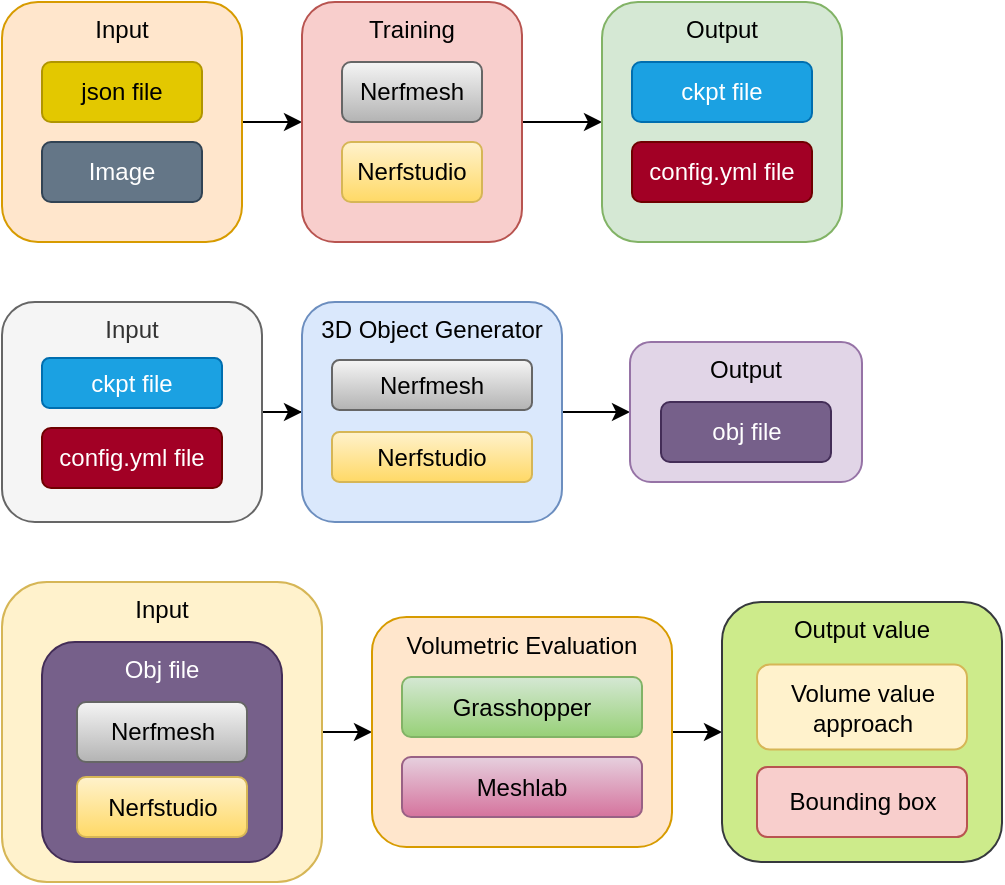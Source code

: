 <mxfile version="20.8.3" type="github">
  <diagram id="d91lYLYnUfRvecvY5fYK" name="Halaman-1">
    <mxGraphModel dx="1373" dy="716" grid="1" gridSize="10" guides="1" tooltips="1" connect="1" arrows="1" fold="1" page="1" pageScale="1" pageWidth="827" pageHeight="1169" math="0" shadow="0">
      <root>
        <mxCell id="0" />
        <mxCell id="1" parent="0" />
        <mxCell id="gMMENVyPk0METZYD5mTd-26" style="edgeStyle=orthogonalEdgeStyle;rounded=0;orthogonalLoop=1;jettySize=auto;html=1;exitX=1;exitY=0.5;exitDx=0;exitDy=0;entryX=0;entryY=0.5;entryDx=0;entryDy=0;" edge="1" parent="1" source="gMMENVyPk0METZYD5mTd-1" target="gMMENVyPk0METZYD5mTd-4">
          <mxGeometry relative="1" as="geometry" />
        </mxCell>
        <mxCell id="gMMENVyPk0METZYD5mTd-1" value="Input" style="rounded=1;whiteSpace=wrap;html=1;verticalAlign=top;fillColor=#ffe6cc;strokeColor=#d79b00;" vertex="1" parent="1">
          <mxGeometry x="20" y="50" width="120" height="120" as="geometry" />
        </mxCell>
        <mxCell id="gMMENVyPk0METZYD5mTd-2" value="Image" style="rounded=1;whiteSpace=wrap;html=1;fillColor=#647687;fontColor=#ffffff;strokeColor=#314354;" vertex="1" parent="1">
          <mxGeometry x="40" y="120" width="80" height="30" as="geometry" />
        </mxCell>
        <mxCell id="gMMENVyPk0METZYD5mTd-3" value="json file" style="rounded=1;whiteSpace=wrap;html=1;fillColor=#e3c800;fontColor=#000000;strokeColor=#B09500;" vertex="1" parent="1">
          <mxGeometry x="40" y="80" width="80" height="30" as="geometry" />
        </mxCell>
        <mxCell id="gMMENVyPk0METZYD5mTd-25" style="edgeStyle=orthogonalEdgeStyle;rounded=0;orthogonalLoop=1;jettySize=auto;html=1;exitX=1;exitY=0.5;exitDx=0;exitDy=0;entryX=0;entryY=0.5;entryDx=0;entryDy=0;" edge="1" parent="1" source="gMMENVyPk0METZYD5mTd-4" target="gMMENVyPk0METZYD5mTd-6">
          <mxGeometry relative="1" as="geometry" />
        </mxCell>
        <mxCell id="gMMENVyPk0METZYD5mTd-4" value="Training" style="rounded=1;whiteSpace=wrap;html=1;verticalAlign=top;fillColor=#f8cecc;strokeColor=#b85450;" vertex="1" parent="1">
          <mxGeometry x="170" y="50" width="110" height="120" as="geometry" />
        </mxCell>
        <mxCell id="gMMENVyPk0METZYD5mTd-6" value="Output" style="rounded=1;whiteSpace=wrap;html=1;verticalAlign=top;fillColor=#d5e8d4;strokeColor=#82b366;" vertex="1" parent="1">
          <mxGeometry x="320" y="50" width="120" height="120" as="geometry" />
        </mxCell>
        <mxCell id="gMMENVyPk0METZYD5mTd-7" value="ckpt file" style="rounded=1;whiteSpace=wrap;html=1;fillColor=#1ba1e2;fontColor=#ffffff;strokeColor=#006EAF;" vertex="1" parent="1">
          <mxGeometry x="335" y="80" width="90" height="30" as="geometry" />
        </mxCell>
        <mxCell id="gMMENVyPk0METZYD5mTd-8" value="config.yml file" style="rounded=1;whiteSpace=wrap;html=1;fillColor=#a20025;fontColor=#ffffff;strokeColor=#6F0000;" vertex="1" parent="1">
          <mxGeometry x="335" y="120" width="90" height="30" as="geometry" />
        </mxCell>
        <mxCell id="gMMENVyPk0METZYD5mTd-27" style="edgeStyle=orthogonalEdgeStyle;rounded=0;orthogonalLoop=1;jettySize=auto;html=1;exitX=1;exitY=0.5;exitDx=0;exitDy=0;" edge="1" parent="1" source="gMMENVyPk0METZYD5mTd-9" target="gMMENVyPk0METZYD5mTd-12">
          <mxGeometry relative="1" as="geometry" />
        </mxCell>
        <mxCell id="gMMENVyPk0METZYD5mTd-9" value="Input" style="rounded=1;whiteSpace=wrap;html=1;verticalAlign=top;fillColor=#f5f5f5;fontColor=#333333;strokeColor=#666666;" vertex="1" parent="1">
          <mxGeometry x="20" y="200" width="130" height="110" as="geometry" />
        </mxCell>
        <mxCell id="gMMENVyPk0METZYD5mTd-10" value="ckpt file" style="rounded=1;whiteSpace=wrap;html=1;fillColor=#1ba1e2;fontColor=#ffffff;strokeColor=#006EAF;" vertex="1" parent="1">
          <mxGeometry x="40" y="228" width="90" height="25" as="geometry" />
        </mxCell>
        <mxCell id="gMMENVyPk0METZYD5mTd-11" value="config.yml file" style="rounded=1;whiteSpace=wrap;html=1;fillColor=#a20025;fontColor=#ffffff;strokeColor=#6F0000;" vertex="1" parent="1">
          <mxGeometry x="40" y="263" width="90" height="30" as="geometry" />
        </mxCell>
        <mxCell id="gMMENVyPk0METZYD5mTd-30" style="edgeStyle=orthogonalEdgeStyle;rounded=0;orthogonalLoop=1;jettySize=auto;html=1;exitX=1;exitY=0.5;exitDx=0;exitDy=0;" edge="1" parent="1" source="gMMENVyPk0METZYD5mTd-12" target="gMMENVyPk0METZYD5mTd-13">
          <mxGeometry relative="1" as="geometry" />
        </mxCell>
        <mxCell id="gMMENVyPk0METZYD5mTd-12" value="3D Object Generator" style="rounded=1;whiteSpace=wrap;html=1;verticalAlign=top;fillColor=#dae8fc;strokeColor=#6c8ebf;" vertex="1" parent="1">
          <mxGeometry x="170" y="200" width="130" height="110" as="geometry" />
        </mxCell>
        <mxCell id="gMMENVyPk0METZYD5mTd-13" value="Output" style="rounded=1;whiteSpace=wrap;html=1;verticalAlign=top;fillColor=#e1d5e7;strokeColor=#9673a6;" vertex="1" parent="1">
          <mxGeometry x="334" y="220" width="116" height="70" as="geometry" />
        </mxCell>
        <mxCell id="gMMENVyPk0METZYD5mTd-15" value="Nerfmesh" style="rounded=1;whiteSpace=wrap;html=1;fillColor=#f5f5f5;gradientColor=#b3b3b3;strokeColor=#666666;" vertex="1" parent="1">
          <mxGeometry x="190" y="80" width="70" height="30" as="geometry" />
        </mxCell>
        <mxCell id="gMMENVyPk0METZYD5mTd-16" value="Nerfstudio" style="rounded=1;whiteSpace=wrap;html=1;fillColor=#fff2cc;gradientColor=#ffd966;strokeColor=#d6b656;" vertex="1" parent="1">
          <mxGeometry x="190" y="120" width="70" height="30" as="geometry" />
        </mxCell>
        <mxCell id="gMMENVyPk0METZYD5mTd-17" value="obj file" style="rounded=1;whiteSpace=wrap;html=1;fillColor=#76608a;fontColor=#ffffff;strokeColor=#432D57;" vertex="1" parent="1">
          <mxGeometry x="349.5" y="250" width="85" height="30" as="geometry" />
        </mxCell>
        <mxCell id="gMMENVyPk0METZYD5mTd-18" value="Nerfmesh" style="rounded=1;whiteSpace=wrap;html=1;fillColor=#f5f5f5;gradientColor=#b3b3b3;strokeColor=#666666;" vertex="1" parent="1">
          <mxGeometry x="185" y="229" width="100" height="25" as="geometry" />
        </mxCell>
        <mxCell id="gMMENVyPk0METZYD5mTd-36" style="edgeStyle=orthogonalEdgeStyle;rounded=0;orthogonalLoop=1;jettySize=auto;html=1;exitX=1;exitY=0.5;exitDx=0;exitDy=0;" edge="1" parent="1" source="gMMENVyPk0METZYD5mTd-31" target="gMMENVyPk0METZYD5mTd-33">
          <mxGeometry relative="1" as="geometry" />
        </mxCell>
        <mxCell id="gMMENVyPk0METZYD5mTd-31" value="Input" style="rounded=1;whiteSpace=wrap;html=1;verticalAlign=top;fillColor=#fff2cc;strokeColor=#d6b656;" vertex="1" parent="1">
          <mxGeometry x="20" y="340" width="160" height="150" as="geometry" />
        </mxCell>
        <mxCell id="gMMENVyPk0METZYD5mTd-32" value="Obj file" style="rounded=1;whiteSpace=wrap;html=1;verticalAlign=top;fillColor=#76608a;fontColor=#ffffff;strokeColor=#432D57;" vertex="1" parent="1">
          <mxGeometry x="40" y="370" width="120" height="110" as="geometry" />
        </mxCell>
        <mxCell id="gMMENVyPk0METZYD5mTd-42" style="edgeStyle=orthogonalEdgeStyle;rounded=0;orthogonalLoop=1;jettySize=auto;html=1;exitX=1;exitY=0.5;exitDx=0;exitDy=0;entryX=0;entryY=0.5;entryDx=0;entryDy=0;" edge="1" parent="1" source="gMMENVyPk0METZYD5mTd-33" target="gMMENVyPk0METZYD5mTd-39">
          <mxGeometry relative="1" as="geometry" />
        </mxCell>
        <mxCell id="gMMENVyPk0METZYD5mTd-33" value="Volumetric Evaluation" style="rounded=1;whiteSpace=wrap;html=1;verticalAlign=top;fillColor=#ffe6cc;strokeColor=#d79b00;" vertex="1" parent="1">
          <mxGeometry x="205" y="357.5" width="150" height="115" as="geometry" />
        </mxCell>
        <mxCell id="gMMENVyPk0METZYD5mTd-34" value="Grasshopper" style="rounded=1;whiteSpace=wrap;html=1;fillColor=#d5e8d4;gradientColor=#97d077;strokeColor=#82b366;" vertex="1" parent="1">
          <mxGeometry x="220" y="387.5" width="120" height="30" as="geometry" />
        </mxCell>
        <mxCell id="gMMENVyPk0METZYD5mTd-35" value="Meshlab" style="rounded=1;whiteSpace=wrap;html=1;fillColor=#e6d0de;gradientColor=#d5739d;strokeColor=#996185;" vertex="1" parent="1">
          <mxGeometry x="220" y="427.5" width="120" height="30" as="geometry" />
        </mxCell>
        <mxCell id="gMMENVyPk0METZYD5mTd-37" value="Nerfmesh" style="rounded=1;whiteSpace=wrap;html=1;fillColor=#f5f5f5;gradientColor=#b3b3b3;strokeColor=#666666;" vertex="1" parent="1">
          <mxGeometry x="57.5" y="400" width="85" height="30" as="geometry" />
        </mxCell>
        <mxCell id="gMMENVyPk0METZYD5mTd-38" value="Nerfstudio" style="rounded=1;whiteSpace=wrap;html=1;fillColor=#fff2cc;gradientColor=#ffd966;strokeColor=#d6b656;" vertex="1" parent="1">
          <mxGeometry x="57.5" y="437.5" width="85" height="30" as="geometry" />
        </mxCell>
        <mxCell id="gMMENVyPk0METZYD5mTd-39" value="Output value" style="rounded=1;whiteSpace=wrap;html=1;verticalAlign=top;fillColor=#cdeb8b;strokeColor=#36393d;" vertex="1" parent="1">
          <mxGeometry x="380" y="350" width="140" height="130" as="geometry" />
        </mxCell>
        <mxCell id="gMMENVyPk0METZYD5mTd-40" value="Volume value approach" style="rounded=1;whiteSpace=wrap;html=1;fillColor=#fff2cc;strokeColor=#d6b656;" vertex="1" parent="1">
          <mxGeometry x="397.5" y="381.25" width="105" height="42.5" as="geometry" />
        </mxCell>
        <mxCell id="gMMENVyPk0METZYD5mTd-41" value="Bounding box" style="rounded=1;whiteSpace=wrap;html=1;fillColor=#f8cecc;strokeColor=#b85450;" vertex="1" parent="1">
          <mxGeometry x="397.5" y="432.5" width="105" height="35" as="geometry" />
        </mxCell>
        <mxCell id="gMMENVyPk0METZYD5mTd-44" value="Nerfstudio" style="rounded=1;whiteSpace=wrap;html=1;fillColor=#fff2cc;gradientColor=#ffd966;strokeColor=#d6b656;" vertex="1" parent="1">
          <mxGeometry x="185" y="265" width="100" height="25" as="geometry" />
        </mxCell>
      </root>
    </mxGraphModel>
  </diagram>
</mxfile>
